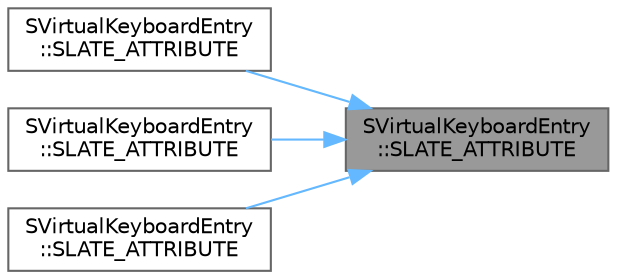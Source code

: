 digraph "SVirtualKeyboardEntry::SLATE_ATTRIBUTE"
{
 // INTERACTIVE_SVG=YES
 // LATEX_PDF_SIZE
  bgcolor="transparent";
  edge [fontname=Helvetica,fontsize=10,labelfontname=Helvetica,labelfontsize=10];
  node [fontname=Helvetica,fontsize=10,shape=box,height=0.2,width=0.4];
  rankdir="RL";
  Node1 [id="Node000001",label="SVirtualKeyboardEntry\l::SLATE_ATTRIBUTE",height=0.2,width=0.4,color="gray40", fillcolor="grey60", style="filled", fontcolor="black",tooltip="Sets the text content for this editable text widget."];
  Node1 -> Node2 [id="edge1_Node000001_Node000002",dir="back",color="steelblue1",style="solid",tooltip=" "];
  Node2 [id="Node000002",label="SVirtualKeyboardEntry\l::SLATE_ATTRIBUTE",height=0.2,width=0.4,color="grey40", fillcolor="white", style="filled",URL="$d1/dd6/classSVirtualKeyboardEntry.html#af5e6a4a411b189a0b65bfd9bc17038fa",tooltip="Sets whether this text box can actually be modified interactively by the user."];
  Node1 -> Node3 [id="edge2_Node000001_Node000003",dir="back",color="steelblue1",style="solid",tooltip=" "];
  Node3 [id="Node000003",label="SVirtualKeyboardEntry\l::SLATE_ATTRIBUTE",height=0.2,width=0.4,color="grey40", fillcolor="white", style="filled",URL="$d1/dd6/classSVirtualKeyboardEntry.html#a598f088e364cc92cd17186a15f56e927",tooltip="Minimum width that a text block should be."];
  Node1 -> Node4 [id="edge3_Node000001_Node000004",dir="back",color="steelblue1",style="solid",tooltip=" "];
  Node4 [id="Node000004",label="SVirtualKeyboardEntry\l::SLATE_ATTRIBUTE",height=0.2,width=0.4,color="grey40", fillcolor="white", style="filled",URL="$d1/dd6/classSVirtualKeyboardEntry.html#a5dbf77669661fd5b01038670c7a24eb4",tooltip="Sets the font used to draw the text."];
}
